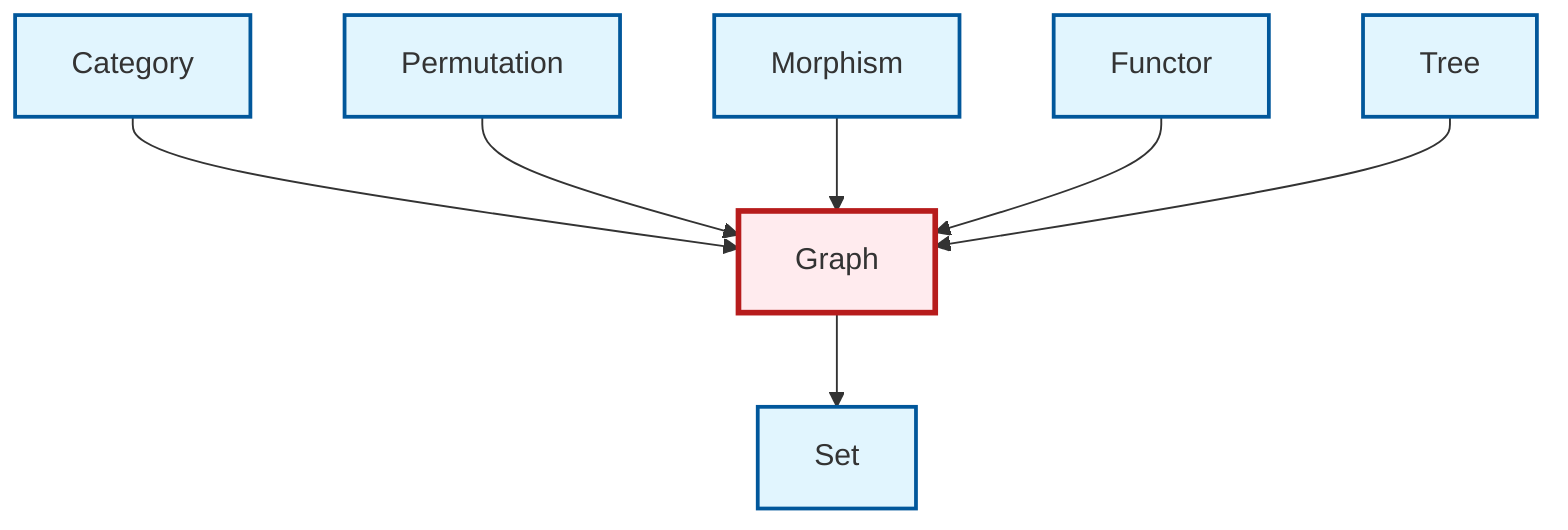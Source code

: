 graph TD
    classDef definition fill:#e1f5fe,stroke:#01579b,stroke-width:2px
    classDef theorem fill:#f3e5f5,stroke:#4a148c,stroke-width:2px
    classDef axiom fill:#fff3e0,stroke:#e65100,stroke-width:2px
    classDef example fill:#e8f5e9,stroke:#1b5e20,stroke-width:2px
    classDef current fill:#ffebee,stroke:#b71c1c,stroke-width:3px
    def-tree["Tree"]:::definition
    def-category["Category"]:::definition
    def-graph["Graph"]:::definition
    def-permutation["Permutation"]:::definition
    def-set["Set"]:::definition
    def-morphism["Morphism"]:::definition
    def-functor["Functor"]:::definition
    def-category --> def-graph
    def-graph --> def-set
    def-permutation --> def-graph
    def-morphism --> def-graph
    def-functor --> def-graph
    def-tree --> def-graph
    class def-graph current
